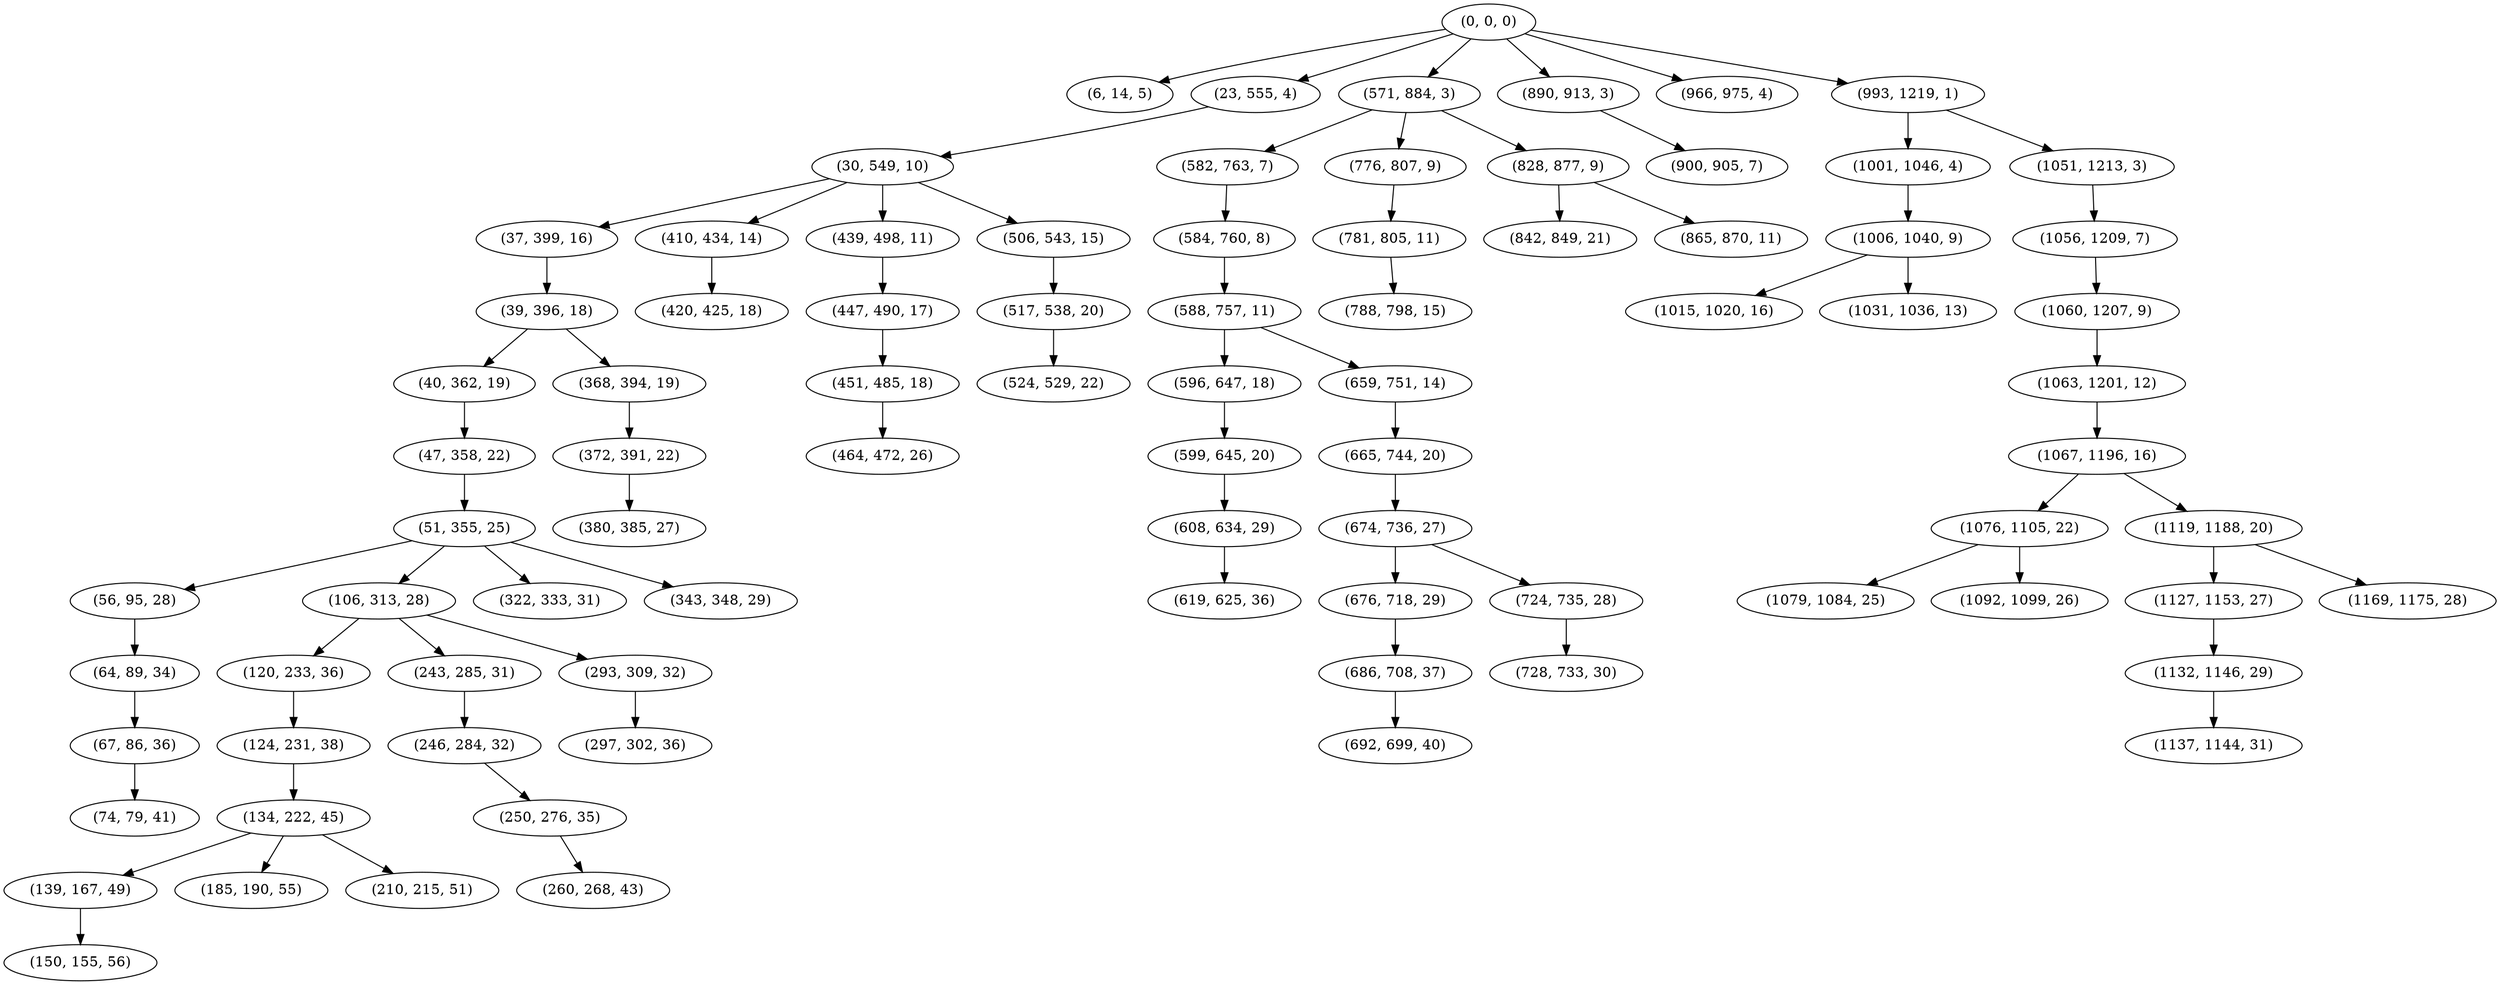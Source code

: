 digraph tree {
    "(0, 0, 0)";
    "(6, 14, 5)";
    "(23, 555, 4)";
    "(30, 549, 10)";
    "(37, 399, 16)";
    "(39, 396, 18)";
    "(40, 362, 19)";
    "(47, 358, 22)";
    "(51, 355, 25)";
    "(56, 95, 28)";
    "(64, 89, 34)";
    "(67, 86, 36)";
    "(74, 79, 41)";
    "(106, 313, 28)";
    "(120, 233, 36)";
    "(124, 231, 38)";
    "(134, 222, 45)";
    "(139, 167, 49)";
    "(150, 155, 56)";
    "(185, 190, 55)";
    "(210, 215, 51)";
    "(243, 285, 31)";
    "(246, 284, 32)";
    "(250, 276, 35)";
    "(260, 268, 43)";
    "(293, 309, 32)";
    "(297, 302, 36)";
    "(322, 333, 31)";
    "(343, 348, 29)";
    "(368, 394, 19)";
    "(372, 391, 22)";
    "(380, 385, 27)";
    "(410, 434, 14)";
    "(420, 425, 18)";
    "(439, 498, 11)";
    "(447, 490, 17)";
    "(451, 485, 18)";
    "(464, 472, 26)";
    "(506, 543, 15)";
    "(517, 538, 20)";
    "(524, 529, 22)";
    "(571, 884, 3)";
    "(582, 763, 7)";
    "(584, 760, 8)";
    "(588, 757, 11)";
    "(596, 647, 18)";
    "(599, 645, 20)";
    "(608, 634, 29)";
    "(619, 625, 36)";
    "(659, 751, 14)";
    "(665, 744, 20)";
    "(674, 736, 27)";
    "(676, 718, 29)";
    "(686, 708, 37)";
    "(692, 699, 40)";
    "(724, 735, 28)";
    "(728, 733, 30)";
    "(776, 807, 9)";
    "(781, 805, 11)";
    "(788, 798, 15)";
    "(828, 877, 9)";
    "(842, 849, 21)";
    "(865, 870, 11)";
    "(890, 913, 3)";
    "(900, 905, 7)";
    "(966, 975, 4)";
    "(993, 1219, 1)";
    "(1001, 1046, 4)";
    "(1006, 1040, 9)";
    "(1015, 1020, 16)";
    "(1031, 1036, 13)";
    "(1051, 1213, 3)";
    "(1056, 1209, 7)";
    "(1060, 1207, 9)";
    "(1063, 1201, 12)";
    "(1067, 1196, 16)";
    "(1076, 1105, 22)";
    "(1079, 1084, 25)";
    "(1092, 1099, 26)";
    "(1119, 1188, 20)";
    "(1127, 1153, 27)";
    "(1132, 1146, 29)";
    "(1137, 1144, 31)";
    "(1169, 1175, 28)";
    "(0, 0, 0)" -> "(6, 14, 5)";
    "(0, 0, 0)" -> "(23, 555, 4)";
    "(0, 0, 0)" -> "(571, 884, 3)";
    "(0, 0, 0)" -> "(890, 913, 3)";
    "(0, 0, 0)" -> "(966, 975, 4)";
    "(0, 0, 0)" -> "(993, 1219, 1)";
    "(23, 555, 4)" -> "(30, 549, 10)";
    "(30, 549, 10)" -> "(37, 399, 16)";
    "(30, 549, 10)" -> "(410, 434, 14)";
    "(30, 549, 10)" -> "(439, 498, 11)";
    "(30, 549, 10)" -> "(506, 543, 15)";
    "(37, 399, 16)" -> "(39, 396, 18)";
    "(39, 396, 18)" -> "(40, 362, 19)";
    "(39, 396, 18)" -> "(368, 394, 19)";
    "(40, 362, 19)" -> "(47, 358, 22)";
    "(47, 358, 22)" -> "(51, 355, 25)";
    "(51, 355, 25)" -> "(56, 95, 28)";
    "(51, 355, 25)" -> "(106, 313, 28)";
    "(51, 355, 25)" -> "(322, 333, 31)";
    "(51, 355, 25)" -> "(343, 348, 29)";
    "(56, 95, 28)" -> "(64, 89, 34)";
    "(64, 89, 34)" -> "(67, 86, 36)";
    "(67, 86, 36)" -> "(74, 79, 41)";
    "(106, 313, 28)" -> "(120, 233, 36)";
    "(106, 313, 28)" -> "(243, 285, 31)";
    "(106, 313, 28)" -> "(293, 309, 32)";
    "(120, 233, 36)" -> "(124, 231, 38)";
    "(124, 231, 38)" -> "(134, 222, 45)";
    "(134, 222, 45)" -> "(139, 167, 49)";
    "(134, 222, 45)" -> "(185, 190, 55)";
    "(134, 222, 45)" -> "(210, 215, 51)";
    "(139, 167, 49)" -> "(150, 155, 56)";
    "(243, 285, 31)" -> "(246, 284, 32)";
    "(246, 284, 32)" -> "(250, 276, 35)";
    "(250, 276, 35)" -> "(260, 268, 43)";
    "(293, 309, 32)" -> "(297, 302, 36)";
    "(368, 394, 19)" -> "(372, 391, 22)";
    "(372, 391, 22)" -> "(380, 385, 27)";
    "(410, 434, 14)" -> "(420, 425, 18)";
    "(439, 498, 11)" -> "(447, 490, 17)";
    "(447, 490, 17)" -> "(451, 485, 18)";
    "(451, 485, 18)" -> "(464, 472, 26)";
    "(506, 543, 15)" -> "(517, 538, 20)";
    "(517, 538, 20)" -> "(524, 529, 22)";
    "(571, 884, 3)" -> "(582, 763, 7)";
    "(571, 884, 3)" -> "(776, 807, 9)";
    "(571, 884, 3)" -> "(828, 877, 9)";
    "(582, 763, 7)" -> "(584, 760, 8)";
    "(584, 760, 8)" -> "(588, 757, 11)";
    "(588, 757, 11)" -> "(596, 647, 18)";
    "(588, 757, 11)" -> "(659, 751, 14)";
    "(596, 647, 18)" -> "(599, 645, 20)";
    "(599, 645, 20)" -> "(608, 634, 29)";
    "(608, 634, 29)" -> "(619, 625, 36)";
    "(659, 751, 14)" -> "(665, 744, 20)";
    "(665, 744, 20)" -> "(674, 736, 27)";
    "(674, 736, 27)" -> "(676, 718, 29)";
    "(674, 736, 27)" -> "(724, 735, 28)";
    "(676, 718, 29)" -> "(686, 708, 37)";
    "(686, 708, 37)" -> "(692, 699, 40)";
    "(724, 735, 28)" -> "(728, 733, 30)";
    "(776, 807, 9)" -> "(781, 805, 11)";
    "(781, 805, 11)" -> "(788, 798, 15)";
    "(828, 877, 9)" -> "(842, 849, 21)";
    "(828, 877, 9)" -> "(865, 870, 11)";
    "(890, 913, 3)" -> "(900, 905, 7)";
    "(993, 1219, 1)" -> "(1001, 1046, 4)";
    "(993, 1219, 1)" -> "(1051, 1213, 3)";
    "(1001, 1046, 4)" -> "(1006, 1040, 9)";
    "(1006, 1040, 9)" -> "(1015, 1020, 16)";
    "(1006, 1040, 9)" -> "(1031, 1036, 13)";
    "(1051, 1213, 3)" -> "(1056, 1209, 7)";
    "(1056, 1209, 7)" -> "(1060, 1207, 9)";
    "(1060, 1207, 9)" -> "(1063, 1201, 12)";
    "(1063, 1201, 12)" -> "(1067, 1196, 16)";
    "(1067, 1196, 16)" -> "(1076, 1105, 22)";
    "(1067, 1196, 16)" -> "(1119, 1188, 20)";
    "(1076, 1105, 22)" -> "(1079, 1084, 25)";
    "(1076, 1105, 22)" -> "(1092, 1099, 26)";
    "(1119, 1188, 20)" -> "(1127, 1153, 27)";
    "(1119, 1188, 20)" -> "(1169, 1175, 28)";
    "(1127, 1153, 27)" -> "(1132, 1146, 29)";
    "(1132, 1146, 29)" -> "(1137, 1144, 31)";
}
